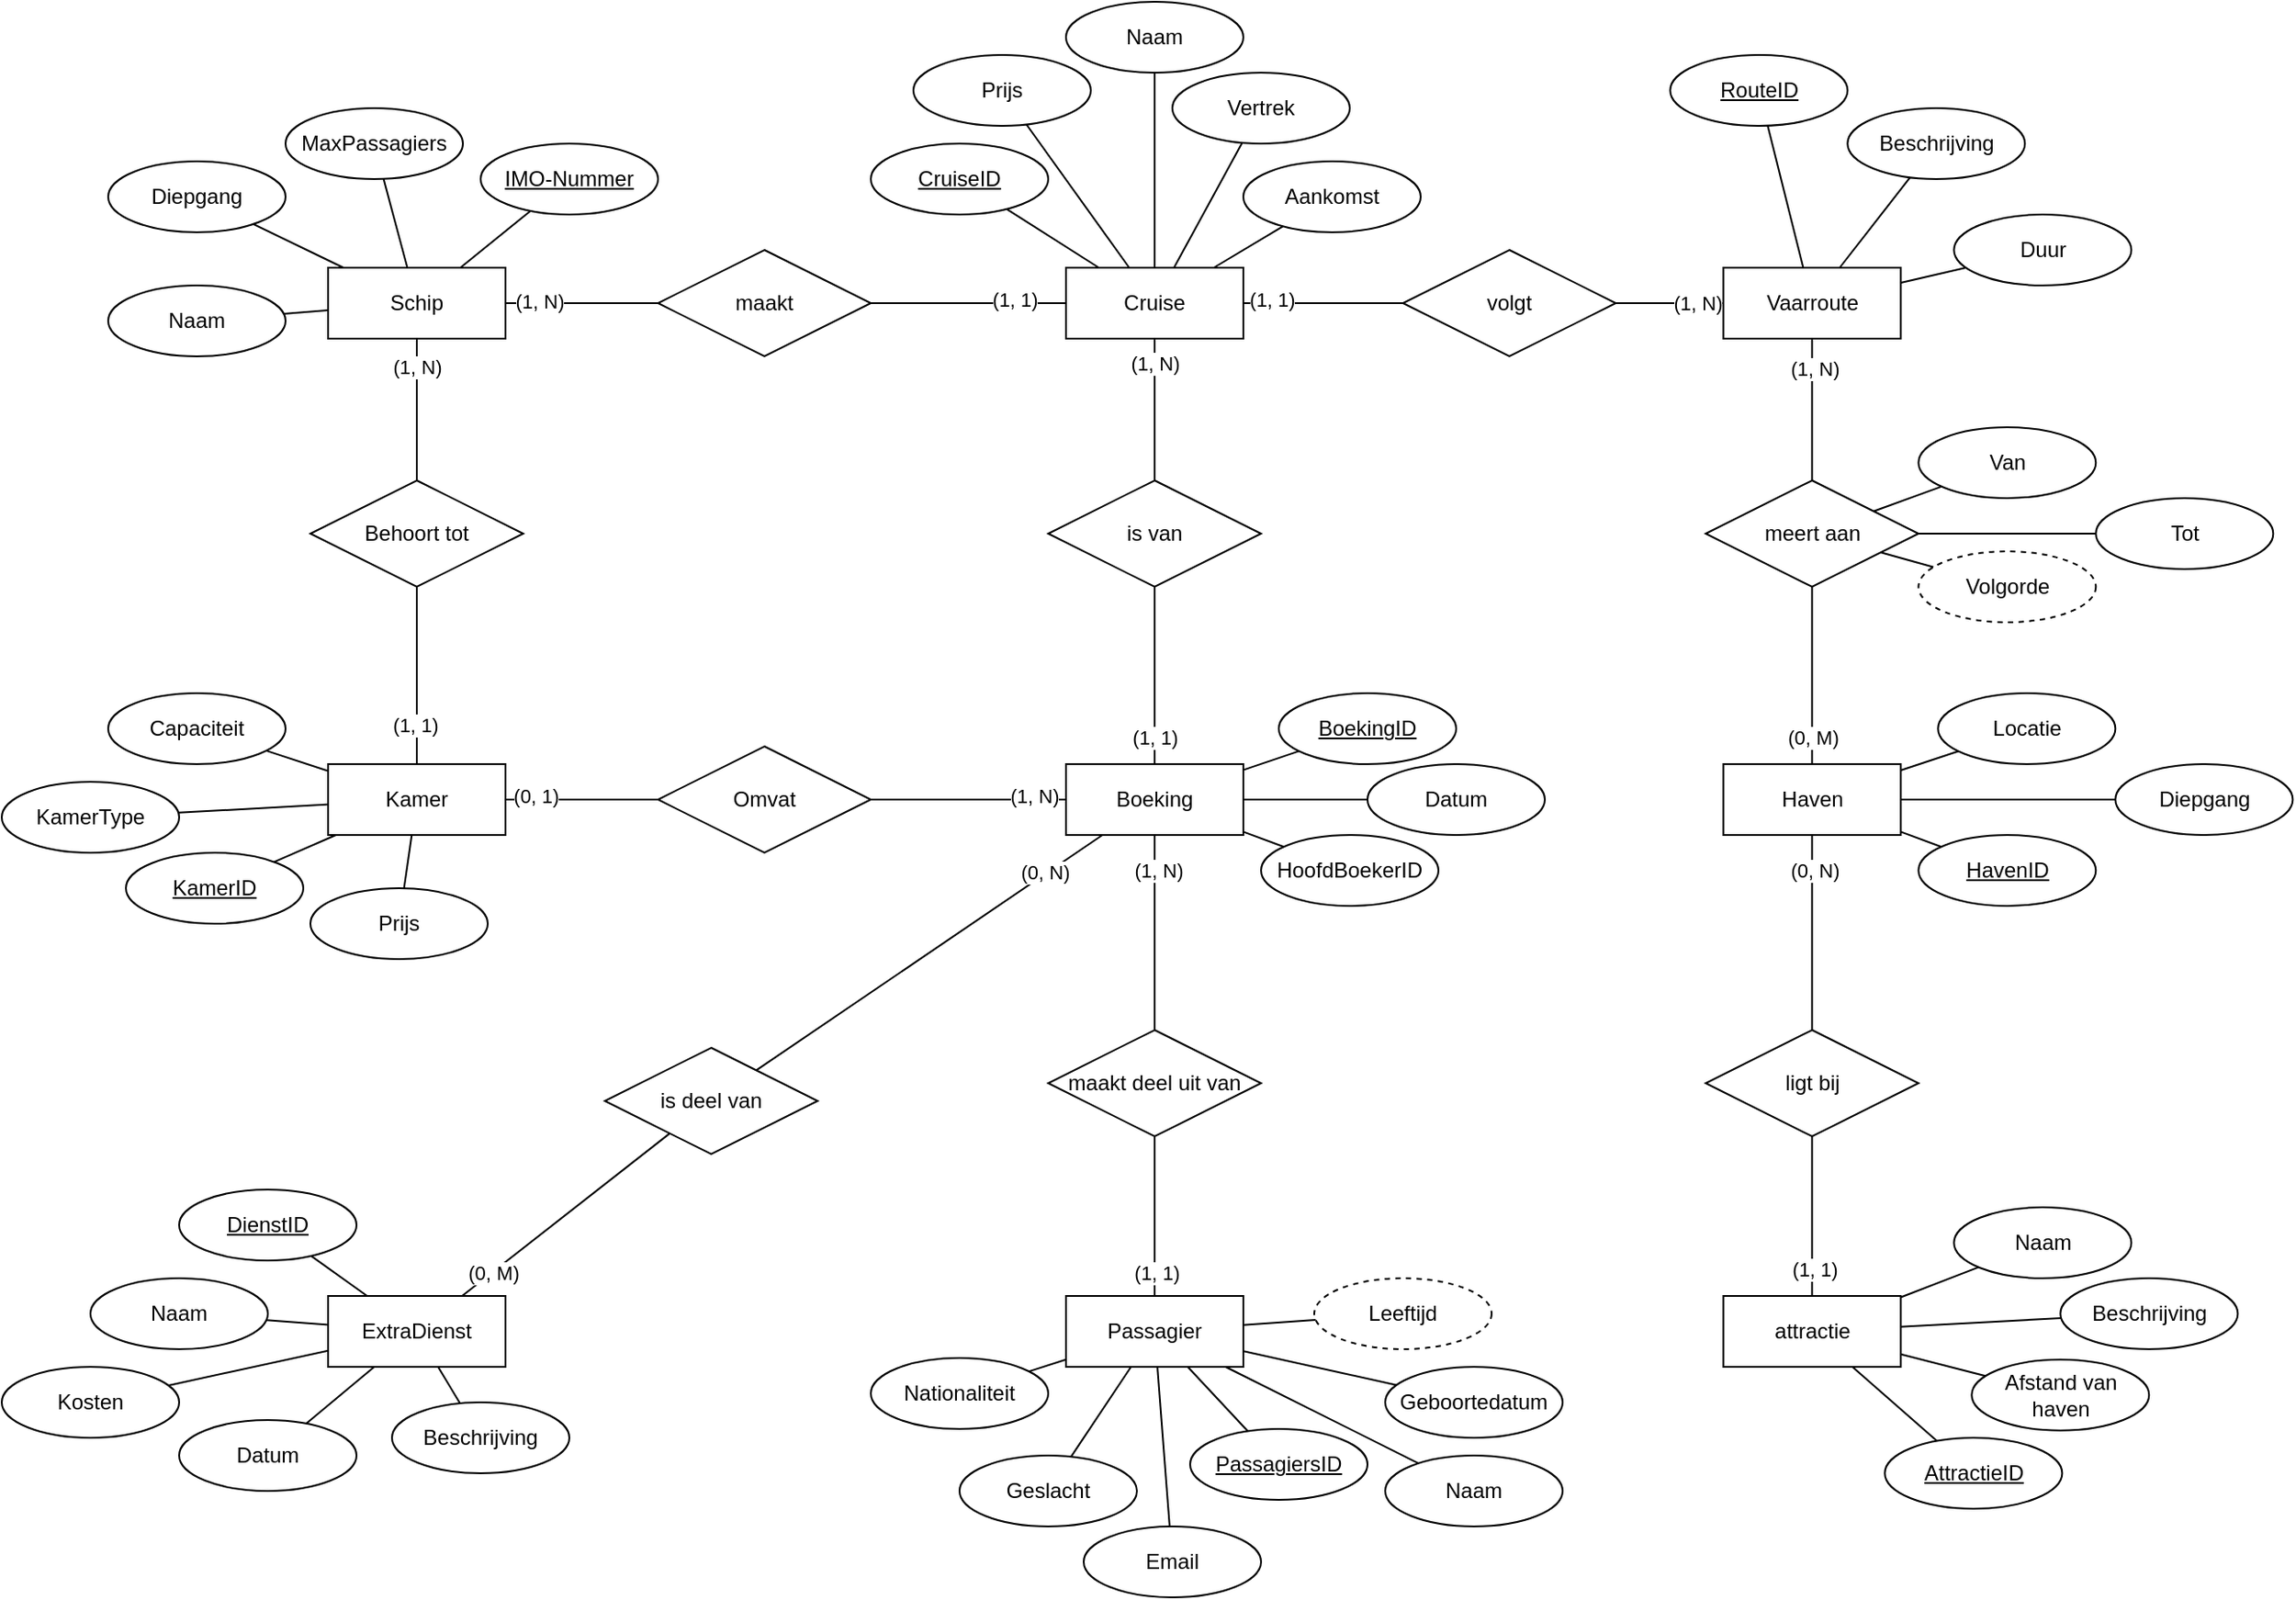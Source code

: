<mxfile version="25.0.1">
  <diagram name="Pagina-1" id="XRNuTaB9I9MSfYOUS6OP">
    <mxGraphModel dx="3059" dy="2220" grid="1" gridSize="10" guides="1" tooltips="1" connect="1" arrows="1" fold="1" page="1" pageScale="1" pageWidth="827" pageHeight="1169" math="0" shadow="0">
      <root>
        <mxCell id="0" />
        <mxCell id="1" parent="0" />
        <mxCell id="pUwQ2fJmEz475Cd50NN1-1" value="Schip" style="whiteSpace=wrap;html=1;align=center;" parent="1" vertex="1">
          <mxGeometry x="84" y="-150" width="100" height="40" as="geometry" />
        </mxCell>
        <mxCell id="pUwQ2fJmEz475Cd50NN1-2" value="Naam" style="ellipse;whiteSpace=wrap;html=1;align=center;" parent="1" vertex="1">
          <mxGeometry x="-40" y="-140" width="100" height="40" as="geometry" />
        </mxCell>
        <mxCell id="pUwQ2fJmEz475Cd50NN1-5" value="Cruise" style="whiteSpace=wrap;html=1;align=center;" parent="1" vertex="1">
          <mxGeometry x="500" y="-150" width="100" height="40" as="geometry" />
        </mxCell>
        <mxCell id="pUwQ2fJmEz475Cd50NN1-6" value="maakt" style="shape=rhombus;perimeter=rhombusPerimeter;whiteSpace=wrap;html=1;align=center;" parent="1" vertex="1">
          <mxGeometry x="270" y="-160" width="120" height="60" as="geometry" />
        </mxCell>
        <mxCell id="pUwQ2fJmEz475Cd50NN1-7" value="" style="endArrow=none;html=1;rounded=0;" parent="1" source="pUwQ2fJmEz475Cd50NN1-6" target="pUwQ2fJmEz475Cd50NN1-1" edge="1">
          <mxGeometry relative="1" as="geometry">
            <mxPoint x="430" y="290" as="sourcePoint" />
            <mxPoint x="590" y="290" as="targetPoint" />
          </mxGeometry>
        </mxCell>
        <mxCell id="pUwQ2fJmEz475Cd50NN1-18" value="(1, N)" style="edgeLabel;html=1;align=center;verticalAlign=middle;resizable=0;points=[];" parent="pUwQ2fJmEz475Cd50NN1-7" vertex="1" connectable="0">
          <mxGeometry x="0.538" relative="1" as="geometry">
            <mxPoint x="-1" y="-1" as="offset" />
          </mxGeometry>
        </mxCell>
        <mxCell id="pUwQ2fJmEz475Cd50NN1-8" value="" style="endArrow=none;html=1;rounded=0;" parent="1" source="pUwQ2fJmEz475Cd50NN1-6" target="pUwQ2fJmEz475Cd50NN1-5" edge="1">
          <mxGeometry relative="1" as="geometry">
            <mxPoint x="414" y="330" as="sourcePoint" />
            <mxPoint x="414" y="450" as="targetPoint" />
          </mxGeometry>
        </mxCell>
        <mxCell id="pUwQ2fJmEz475Cd50NN1-19" value="(1, 1)" style="edgeLabel;html=1;align=center;verticalAlign=middle;resizable=0;points=[];" parent="pUwQ2fJmEz475Cd50NN1-8" vertex="1" connectable="0">
          <mxGeometry x="0.47" relative="1" as="geometry">
            <mxPoint y="-2" as="offset" />
          </mxGeometry>
        </mxCell>
        <mxCell id="pUwQ2fJmEz475Cd50NN1-22" value="Haven" style="whiteSpace=wrap;html=1;align=center;" parent="1" vertex="1">
          <mxGeometry x="870.67" y="130" width="100" height="40" as="geometry" />
        </mxCell>
        <mxCell id="pUwQ2fJmEz475Cd50NN1-23" value="Diepgang" style="ellipse;whiteSpace=wrap;html=1;align=center;" parent="1" vertex="1">
          <mxGeometry x="-40" y="-210" width="100" height="40" as="geometry" />
        </mxCell>
        <mxCell id="pUwQ2fJmEz475Cd50NN1-24" value="Diepgang" style="ellipse;whiteSpace=wrap;html=1;align=center;" parent="1" vertex="1">
          <mxGeometry x="1091.67" y="130" width="100" height="40" as="geometry" />
        </mxCell>
        <mxCell id="pUwQ2fJmEz475Cd50NN1-26" value="meert aan" style="shape=rhombus;perimeter=rhombusPerimeter;whiteSpace=wrap;html=1;align=center;" parent="1" vertex="1">
          <mxGeometry x="860.67" y="-30" width="120" height="60" as="geometry" />
        </mxCell>
        <mxCell id="pUwQ2fJmEz475Cd50NN1-27" value="" style="endArrow=none;html=1;rounded=0;" parent="1" source="6py6n70W8u-sqlm3amzu-8" target="pUwQ2fJmEz475Cd50NN1-26" edge="1">
          <mxGeometry relative="1" as="geometry">
            <mxPoint x="210.67" y="250" as="sourcePoint" />
            <mxPoint x="370.67" y="250" as="targetPoint" />
          </mxGeometry>
        </mxCell>
        <mxCell id="pUwQ2fJmEz475Cd50NN1-29" value="(1, N)" style="edgeLabel;html=1;align=center;verticalAlign=middle;resizable=0;points=[];" parent="pUwQ2fJmEz475Cd50NN1-27" vertex="1" connectable="0">
          <mxGeometry x="-0.576" y="1" relative="1" as="geometry">
            <mxPoint as="offset" />
          </mxGeometry>
        </mxCell>
        <mxCell id="pUwQ2fJmEz475Cd50NN1-28" value="" style="endArrow=none;html=1;rounded=0;" parent="1" source="pUwQ2fJmEz475Cd50NN1-22" target="pUwQ2fJmEz475Cd50NN1-26" edge="1">
          <mxGeometry relative="1" as="geometry">
            <mxPoint x="210.67" y="210" as="sourcePoint" />
            <mxPoint x="370.67" y="210" as="targetPoint" />
          </mxGeometry>
        </mxCell>
        <mxCell id="pUwQ2fJmEz475Cd50NN1-30" value="(0, M)" style="edgeLabel;html=1;align=center;verticalAlign=middle;resizable=0;points=[];" parent="pUwQ2fJmEz475Cd50NN1-28" vertex="1" connectable="0">
          <mxGeometry x="-0.52" y="-1" relative="1" as="geometry">
            <mxPoint x="-1" y="9" as="offset" />
          </mxGeometry>
        </mxCell>
        <mxCell id="pUwQ2fJmEz475Cd50NN1-31" value="Passagier" style="whiteSpace=wrap;html=1;align=center;" parent="1" vertex="1">
          <mxGeometry x="500" y="430" width="100" height="40" as="geometry" />
        </mxCell>
        <mxCell id="pUwQ2fJmEz475Cd50NN1-35" value="Naam" style="ellipse;whiteSpace=wrap;html=1;align=center;" parent="1" vertex="1">
          <mxGeometry x="680" y="520" width="100" height="40" as="geometry" />
        </mxCell>
        <mxCell id="qJNfwfcQ3lbtcBfEXmdF-8" value="" style="ellipse;whiteSpace=wrap;html=1;align=center;aspect=fixed;fillColor=none;strokeColor=none;resizable=0;perimeter=centerPerimeter;rotatable=0;allowArrows=0;points=[];outlineConnect=1;" parent="1" vertex="1">
          <mxGeometry x="414" y="170" width="10" height="10" as="geometry" />
        </mxCell>
        <mxCell id="qJNfwfcQ3lbtcBfEXmdF-18" value="" style="ellipse;whiteSpace=wrap;html=1;align=center;aspect=fixed;fillColor=none;strokeColor=none;resizable=0;perimeter=centerPerimeter;rotatable=0;allowArrows=0;points=[];outlineConnect=1;" parent="1" vertex="1">
          <mxGeometry x="360" y="340" width="10" height="10" as="geometry" />
        </mxCell>
        <mxCell id="qJNfwfcQ3lbtcBfEXmdF-20" value="" style="ellipse;whiteSpace=wrap;html=1;align=center;aspect=fixed;fillColor=none;strokeColor=none;resizable=0;perimeter=centerPerimeter;rotatable=0;allowArrows=0;points=[];outlineConnect=1;" parent="1" vertex="1">
          <mxGeometry x="360" y="340" width="10" height="10" as="geometry" />
        </mxCell>
        <mxCell id="qJNfwfcQ3lbtcBfEXmdF-59" value="" style="endArrow=none;html=1;rounded=0;" parent="1" source="cuRq2xwsvb8BkS9qzXSF-5" target="pUwQ2fJmEz475Cd50NN1-5" edge="1">
          <mxGeometry width="50" height="50" relative="1" as="geometry">
            <mxPoint x="527.639" y="-7.889" as="sourcePoint" />
            <mxPoint x="80" y="-180" as="targetPoint" />
          </mxGeometry>
        </mxCell>
        <mxCell id="qJNfwfcQ3lbtcBfEXmdF-60" value="" style="endArrow=none;html=1;rounded=0;" parent="1" source="qJNfwfcQ3lbtcBfEXmdF-95" target="pUwQ2fJmEz475Cd50NN1-5" edge="1">
          <mxGeometry width="50" height="50" relative="1" as="geometry">
            <mxPoint x="443.63" y="3.307" as="sourcePoint" />
            <mxPoint x="293.333" y="-16.49" as="targetPoint" />
          </mxGeometry>
        </mxCell>
        <mxCell id="qJNfwfcQ3lbtcBfEXmdF-64" value="" style="endArrow=none;html=1;rounded=0;" parent="1" source="pUwQ2fJmEz475Cd50NN1-31" target="pUwQ2fJmEz475Cd50NN1-35" edge="1">
          <mxGeometry width="50" height="50" relative="1" as="geometry">
            <mxPoint x="910" y="490" as="sourcePoint" />
            <mxPoint x="960" y="440" as="targetPoint" />
          </mxGeometry>
        </mxCell>
        <mxCell id="qJNfwfcQ3lbtcBfEXmdF-65" value="" style="endArrow=none;html=1;rounded=0;" parent="1" source="pUwQ2fJmEz475Cd50NN1-1" target="pUwQ2fJmEz475Cd50NN1-2" edge="1">
          <mxGeometry width="50" height="50" relative="1" as="geometry">
            <mxPoint x="45" y="-210" as="sourcePoint" />
            <mxPoint x="95" y="-260" as="targetPoint" />
          </mxGeometry>
        </mxCell>
        <mxCell id="qJNfwfcQ3lbtcBfEXmdF-67" value="" style="endArrow=none;html=1;rounded=0;" parent="1" source="pUwQ2fJmEz475Cd50NN1-1" target="pUwQ2fJmEz475Cd50NN1-23" edge="1">
          <mxGeometry width="50" height="50" relative="1" as="geometry">
            <mxPoint x="150" y="-90" as="sourcePoint" />
            <mxPoint x="200" y="-140" as="targetPoint" />
          </mxGeometry>
        </mxCell>
        <mxCell id="qJNfwfcQ3lbtcBfEXmdF-71" value="" style="endArrow=none;html=1;rounded=0;" parent="1" source="pUwQ2fJmEz475Cd50NN1-22" target="pUwQ2fJmEz475Cd50NN1-24" edge="1">
          <mxGeometry relative="1" as="geometry">
            <mxPoint x="240.67" y="110" as="sourcePoint" />
            <mxPoint x="400.67" y="110" as="targetPoint" />
          </mxGeometry>
        </mxCell>
        <mxCell id="qJNfwfcQ3lbtcBfEXmdF-92" value="MaxPassagiers" style="ellipse;whiteSpace=wrap;html=1;align=center;" parent="1" vertex="1">
          <mxGeometry x="60" y="-240" width="100" height="40" as="geometry" />
        </mxCell>
        <mxCell id="qJNfwfcQ3lbtcBfEXmdF-94" value="" style="endArrow=none;html=1;rounded=0;" parent="1" source="qJNfwfcQ3lbtcBfEXmdF-92" target="pUwQ2fJmEz475Cd50NN1-1" edge="1">
          <mxGeometry relative="1" as="geometry">
            <mxPoint x="150" y="60" as="sourcePoint" />
            <mxPoint x="310" y="60" as="targetPoint" />
          </mxGeometry>
        </mxCell>
        <mxCell id="qJNfwfcQ3lbtcBfEXmdF-95" value="Prijs" style="ellipse;whiteSpace=wrap;html=1;align=center;" parent="1" vertex="1">
          <mxGeometry x="414" y="-270" width="100" height="40" as="geometry" />
        </mxCell>
        <mxCell id="qJNfwfcQ3lbtcBfEXmdF-97" value="Email" style="ellipse;whiteSpace=wrap;html=1;align=center;" parent="1" vertex="1">
          <mxGeometry x="510" y="560" width="100" height="40" as="geometry" />
        </mxCell>
        <mxCell id="qJNfwfcQ3lbtcBfEXmdF-98" value="Geslacht" style="ellipse;whiteSpace=wrap;html=1;align=center;" parent="1" vertex="1">
          <mxGeometry x="440" y="520" width="100" height="40" as="geometry" />
        </mxCell>
        <mxCell id="qJNfwfcQ3lbtcBfEXmdF-103" value="" style="endArrow=none;html=1;rounded=0;" parent="1" source="pUwQ2fJmEz475Cd50NN1-31" target="qJNfwfcQ3lbtcBfEXmdF-98" edge="1">
          <mxGeometry relative="1" as="geometry">
            <mxPoint x="720" y="600" as="sourcePoint" />
            <mxPoint x="880" y="600" as="targetPoint" />
          </mxGeometry>
        </mxCell>
        <mxCell id="qJNfwfcQ3lbtcBfEXmdF-104" value="" style="endArrow=none;html=1;rounded=0;" parent="1" source="pUwQ2fJmEz475Cd50NN1-31" target="qJNfwfcQ3lbtcBfEXmdF-97" edge="1">
          <mxGeometry relative="1" as="geometry">
            <mxPoint x="720" y="600" as="sourcePoint" />
            <mxPoint x="880" y="600" as="targetPoint" />
          </mxGeometry>
        </mxCell>
        <mxCell id="qJNfwfcQ3lbtcBfEXmdF-105" value="" style="endArrow=none;html=1;rounded=0;" parent="1" source="pUwQ2fJmEz475Cd50NN1-31" target="wY1Jhq9nbb_D-YmXi5Cw-1" edge="1">
          <mxGeometry relative="1" as="geometry">
            <mxPoint x="720" y="600" as="sourcePoint" />
            <mxPoint x="591.43" y="418.57" as="targetPoint" />
          </mxGeometry>
        </mxCell>
        <mxCell id="DrXieHFXnKrN3Des5yO1-2" value="IMO-Nummer" style="ellipse;whiteSpace=wrap;html=1;align=center;fontStyle=4;" parent="1" vertex="1">
          <mxGeometry x="170" y="-220" width="100" height="40" as="geometry" />
        </mxCell>
        <mxCell id="DrXieHFXnKrN3Des5yO1-3" style="edgeStyle=orthogonalEdgeStyle;rounded=0;orthogonalLoop=1;jettySize=auto;html=1;exitX=0.5;exitY=1;exitDx=0;exitDy=0;" parent="1" source="DrXieHFXnKrN3Des5yO1-2" target="DrXieHFXnKrN3Des5yO1-2" edge="1">
          <mxGeometry relative="1" as="geometry" />
        </mxCell>
        <mxCell id="DrXieHFXnKrN3Des5yO1-4" value="" style="endArrow=none;html=1;rounded=0;" parent="1" source="DrXieHFXnKrN3Des5yO1-2" target="pUwQ2fJmEz475Cd50NN1-1" edge="1">
          <mxGeometry relative="1" as="geometry">
            <mxPoint x="120" y="-120" as="sourcePoint" />
            <mxPoint x="280" y="-120" as="targetPoint" />
          </mxGeometry>
        </mxCell>
        <mxCell id="cuRq2xwsvb8BkS9qzXSF-2" value="" style="endArrow=none;html=1;rounded=0;" parent="1" source="pUwQ2fJmEz475Cd50NN1-22" target="5feP8xrwqYPuZHJrp24q-1" edge="1">
          <mxGeometry relative="1" as="geometry">
            <mxPoint x="480.67" y="80" as="sourcePoint" />
            <mxPoint x="646.043" y="105.572" as="targetPoint" />
          </mxGeometry>
        </mxCell>
        <mxCell id="cuRq2xwsvb8BkS9qzXSF-5" value="CruiseID" style="ellipse;whiteSpace=wrap;html=1;align=center;fontStyle=4;" parent="1" vertex="1">
          <mxGeometry x="390" y="-220" width="100" height="40" as="geometry" />
        </mxCell>
        <mxCell id="wY1Jhq9nbb_D-YmXi5Cw-1" value="Geboortedatum" style="ellipse;whiteSpace=wrap;html=1;align=center;" parent="1" vertex="1">
          <mxGeometry x="680" y="470" width="100" height="40" as="geometry" />
        </mxCell>
        <mxCell id="wY1Jhq9nbb_D-YmXi5Cw-2" value="Leeftijd" style="ellipse;whiteSpace=wrap;html=1;align=center;dashed=1;" parent="1" vertex="1">
          <mxGeometry x="640" y="420" width="100" height="40" as="geometry" />
        </mxCell>
        <mxCell id="wY1Jhq9nbb_D-YmXi5Cw-3" value="" style="endArrow=none;html=1;rounded=0;" parent="1" source="pUwQ2fJmEz475Cd50NN1-31" target="wY1Jhq9nbb_D-YmXi5Cw-2" edge="1">
          <mxGeometry relative="1" as="geometry">
            <mxPoint x="660" y="460" as="sourcePoint" />
            <mxPoint x="820" y="460" as="targetPoint" />
          </mxGeometry>
        </mxCell>
        <mxCell id="5feP8xrwqYPuZHJrp24q-1" value="Locatie" style="ellipse;whiteSpace=wrap;html=1;align=center;" parent="1" vertex="1">
          <mxGeometry x="991.67" y="90" width="100" height="40" as="geometry" />
        </mxCell>
        <mxCell id="5feP8xrwqYPuZHJrp24q-2" value="HavenID" style="ellipse;whiteSpace=wrap;html=1;align=center;fontStyle=4;" parent="1" vertex="1">
          <mxGeometry x="980.67" y="170" width="100" height="40" as="geometry" />
        </mxCell>
        <mxCell id="5feP8xrwqYPuZHJrp24q-4" value="" style="endArrow=none;html=1;rounded=0;" parent="1" source="5feP8xrwqYPuZHJrp24q-2" target="pUwQ2fJmEz475Cd50NN1-22" edge="1">
          <mxGeometry relative="1" as="geometry">
            <mxPoint x="550.67" y="130" as="sourcePoint" />
            <mxPoint x="710.67" y="130" as="targetPoint" />
          </mxGeometry>
        </mxCell>
        <mxCell id="Md8f5wel5p4pY7qYxArj-5" value="Van" style="ellipse;whiteSpace=wrap;html=1;align=center;" parent="1" vertex="1">
          <mxGeometry x="980.67" y="-60" width="100" height="40" as="geometry" />
        </mxCell>
        <mxCell id="Md8f5wel5p4pY7qYxArj-6" value="Tot" style="ellipse;whiteSpace=wrap;html=1;align=center;" parent="1" vertex="1">
          <mxGeometry x="1080.67" y="-20" width="100" height="40" as="geometry" />
        </mxCell>
        <mxCell id="Md8f5wel5p4pY7qYxArj-7" value="" style="endArrow=none;html=1;rounded=0;" parent="1" source="pUwQ2fJmEz475Cd50NN1-26" target="Md8f5wel5p4pY7qYxArj-5" edge="1">
          <mxGeometry relative="1" as="geometry">
            <mxPoint x="340.67" y="270" as="sourcePoint" />
            <mxPoint x="500.67" y="270" as="targetPoint" />
          </mxGeometry>
        </mxCell>
        <mxCell id="Md8f5wel5p4pY7qYxArj-8" value="" style="endArrow=none;html=1;rounded=0;" parent="1" source="pUwQ2fJmEz475Cd50NN1-26" target="Md8f5wel5p4pY7qYxArj-6" edge="1">
          <mxGeometry relative="1" as="geometry">
            <mxPoint x="340.67" y="270" as="sourcePoint" />
            <mxPoint x="500.67" y="270" as="targetPoint" />
          </mxGeometry>
        </mxCell>
        <mxCell id="6py6n70W8u-sqlm3amzu-1" value="Naam" style="ellipse;whiteSpace=wrap;html=1;align=center;" parent="1" vertex="1">
          <mxGeometry x="500" y="-300" width="100" height="40" as="geometry" />
        </mxCell>
        <mxCell id="6py6n70W8u-sqlm3amzu-2" value="" style="endArrow=none;html=1;rounded=0;" parent="1" source="pUwQ2fJmEz475Cd50NN1-5" target="6py6n70W8u-sqlm3amzu-1" edge="1">
          <mxGeometry relative="1" as="geometry">
            <mxPoint x="410" y="-50" as="sourcePoint" />
            <mxPoint x="570" y="-50" as="targetPoint" />
          </mxGeometry>
        </mxCell>
        <mxCell id="6py6n70W8u-sqlm3amzu-3" value="Vertrek" style="ellipse;whiteSpace=wrap;html=1;align=center;" parent="1" vertex="1">
          <mxGeometry x="560" y="-260" width="100" height="40" as="geometry" />
        </mxCell>
        <mxCell id="6py6n70W8u-sqlm3amzu-4" value="Aankomst" style="ellipse;whiteSpace=wrap;html=1;align=center;" parent="1" vertex="1">
          <mxGeometry x="600" y="-210" width="100" height="40" as="geometry" />
        </mxCell>
        <mxCell id="6py6n70W8u-sqlm3amzu-6" value="" style="endArrow=none;html=1;rounded=0;" parent="1" source="6py6n70W8u-sqlm3amzu-3" target="pUwQ2fJmEz475Cd50NN1-5" edge="1">
          <mxGeometry relative="1" as="geometry">
            <mxPoint x="440" y="-70" as="sourcePoint" />
            <mxPoint x="600" y="-70" as="targetPoint" />
          </mxGeometry>
        </mxCell>
        <mxCell id="6py6n70W8u-sqlm3amzu-7" value="" style="endArrow=none;html=1;rounded=0;" parent="1" source="6py6n70W8u-sqlm3amzu-4" target="pUwQ2fJmEz475Cd50NN1-5" edge="1">
          <mxGeometry relative="1" as="geometry">
            <mxPoint x="440" y="-70" as="sourcePoint" />
            <mxPoint x="600" y="-70" as="targetPoint" />
          </mxGeometry>
        </mxCell>
        <mxCell id="6py6n70W8u-sqlm3amzu-8" value="Vaarroute" style="whiteSpace=wrap;html=1;align=center;" parent="1" vertex="1">
          <mxGeometry x="870.67" y="-150" width="100" height="40" as="geometry" />
        </mxCell>
        <mxCell id="6py6n70W8u-sqlm3amzu-9" value="volgt" style="shape=rhombus;perimeter=rhombusPerimeter;whiteSpace=wrap;html=1;align=center;" parent="1" vertex="1">
          <mxGeometry x="690" y="-160" width="120" height="60" as="geometry" />
        </mxCell>
        <mxCell id="6py6n70W8u-sqlm3amzu-11" value="" style="endArrow=none;html=1;rounded=0;" parent="1" source="6py6n70W8u-sqlm3amzu-8" target="6py6n70W8u-sqlm3amzu-9" edge="1">
          <mxGeometry relative="1" as="geometry">
            <mxPoint x="250" y="-30" as="sourcePoint" />
            <mxPoint x="410" y="-30" as="targetPoint" />
          </mxGeometry>
        </mxCell>
        <mxCell id="6py6n70W8u-sqlm3amzu-14" value="(1, N)" style="edgeLabel;html=1;align=center;verticalAlign=middle;resizable=0;points=[];" parent="6py6n70W8u-sqlm3amzu-11" vertex="1" connectable="0">
          <mxGeometry x="-0.523" y="3" relative="1" as="geometry">
            <mxPoint y="-3" as="offset" />
          </mxGeometry>
        </mxCell>
        <mxCell id="6py6n70W8u-sqlm3amzu-12" value="" style="endArrow=none;html=1;rounded=0;" parent="1" source="pUwQ2fJmEz475Cd50NN1-5" target="6py6n70W8u-sqlm3amzu-9" edge="1">
          <mxGeometry relative="1" as="geometry">
            <mxPoint x="330" y="-30" as="sourcePoint" />
            <mxPoint x="490" y="-30" as="targetPoint" />
          </mxGeometry>
        </mxCell>
        <mxCell id="6py6n70W8u-sqlm3amzu-13" value="(1, 1)" style="edgeLabel;html=1;align=center;verticalAlign=middle;resizable=0;points=[];" parent="6py6n70W8u-sqlm3amzu-12" vertex="1" connectable="0">
          <mxGeometry x="-0.647" y="-2" relative="1" as="geometry">
            <mxPoint y="-4" as="offset" />
          </mxGeometry>
        </mxCell>
        <mxCell id="6py6n70W8u-sqlm3amzu-15" value="Beschrijving" style="ellipse;whiteSpace=wrap;html=1;align=center;" parent="1" vertex="1">
          <mxGeometry x="940.67" y="-240" width="100" height="40" as="geometry" />
        </mxCell>
        <mxCell id="6py6n70W8u-sqlm3amzu-18" value="RouteID" style="ellipse;whiteSpace=wrap;html=1;align=center;fontStyle=4;" parent="1" vertex="1">
          <mxGeometry x="840.67" y="-270" width="100" height="40" as="geometry" />
        </mxCell>
        <mxCell id="6py6n70W8u-sqlm3amzu-19" value="" style="endArrow=none;html=1;rounded=0;" parent="1" source="6py6n70W8u-sqlm3amzu-15" target="6py6n70W8u-sqlm3amzu-8" edge="1">
          <mxGeometry relative="1" as="geometry">
            <mxPoint x="700.67" y="-30" as="sourcePoint" />
            <mxPoint x="860.67" y="-30" as="targetPoint" />
          </mxGeometry>
        </mxCell>
        <mxCell id="6py6n70W8u-sqlm3amzu-20" value="" style="endArrow=none;html=1;rounded=0;" parent="1" source="6py6n70W8u-sqlm3amzu-18" target="6py6n70W8u-sqlm3amzu-8" edge="1">
          <mxGeometry relative="1" as="geometry">
            <mxPoint x="700.67" y="-30" as="sourcePoint" />
            <mxPoint x="860.67" y="-30" as="targetPoint" />
          </mxGeometry>
        </mxCell>
        <mxCell id="6py6n70W8u-sqlm3amzu-22" value="attractie" style="whiteSpace=wrap;html=1;align=center;" parent="1" vertex="1">
          <mxGeometry x="870.67" y="430" width="100" height="40" as="geometry" />
        </mxCell>
        <mxCell id="6py6n70W8u-sqlm3amzu-26" value="Naam" style="ellipse;whiteSpace=wrap;html=1;align=center;" parent="1" vertex="1">
          <mxGeometry x="1000.67" y="380" width="100" height="40" as="geometry" />
        </mxCell>
        <mxCell id="6py6n70W8u-sqlm3amzu-27" value="Beschrijving" style="ellipse;whiteSpace=wrap;html=1;align=center;" parent="1" vertex="1">
          <mxGeometry x="1060.67" y="420" width="100" height="40" as="geometry" />
        </mxCell>
        <mxCell id="6py6n70W8u-sqlm3amzu-28" value="Afstand van haven" style="ellipse;whiteSpace=wrap;html=1;align=center;" parent="1" vertex="1">
          <mxGeometry x="1010.67" y="465.87" width="100" height="40" as="geometry" />
        </mxCell>
        <mxCell id="6py6n70W8u-sqlm3amzu-30" value="ligt bij" style="shape=rhombus;perimeter=rhombusPerimeter;whiteSpace=wrap;html=1;align=center;" parent="1" vertex="1">
          <mxGeometry x="860.67" y="280" width="120" height="60" as="geometry" />
        </mxCell>
        <mxCell id="6py6n70W8u-sqlm3amzu-31" value="" style="endArrow=none;html=1;rounded=0;" parent="1" source="6py6n70W8u-sqlm3amzu-30" target="pUwQ2fJmEz475Cd50NN1-22" edge="1">
          <mxGeometry relative="1" as="geometry">
            <mxPoint x="750.67" y="290" as="sourcePoint" />
            <mxPoint x="910.67" y="290" as="targetPoint" />
          </mxGeometry>
        </mxCell>
        <mxCell id="6py6n70W8u-sqlm3amzu-41" value="(0, N)" style="edgeLabel;html=1;align=center;verticalAlign=middle;resizable=0;points=[];" parent="6py6n70W8u-sqlm3amzu-31" vertex="1" connectable="0">
          <mxGeometry x="0.633" y="-1" relative="1" as="geometry">
            <mxPoint as="offset" />
          </mxGeometry>
        </mxCell>
        <mxCell id="6py6n70W8u-sqlm3amzu-32" value="" style="endArrow=none;html=1;rounded=0;" parent="1" source="6py6n70W8u-sqlm3amzu-30" target="6py6n70W8u-sqlm3amzu-22" edge="1">
          <mxGeometry relative="1" as="geometry">
            <mxPoint x="750.67" y="290" as="sourcePoint" />
            <mxPoint x="910.67" y="290" as="targetPoint" />
          </mxGeometry>
        </mxCell>
        <mxCell id="6py6n70W8u-sqlm3amzu-40" value="(1, 1)" style="edgeLabel;html=1;align=center;verticalAlign=middle;resizable=0;points=[];" parent="6py6n70W8u-sqlm3amzu-32" vertex="1" connectable="0">
          <mxGeometry x="0.65" y="1" relative="1" as="geometry">
            <mxPoint as="offset" />
          </mxGeometry>
        </mxCell>
        <mxCell id="6py6n70W8u-sqlm3amzu-33" value="" style="endArrow=none;html=1;rounded=0;" parent="1" source="6py6n70W8u-sqlm3amzu-27" target="6py6n70W8u-sqlm3amzu-22" edge="1">
          <mxGeometry relative="1" as="geometry">
            <mxPoint x="750.67" y="250" as="sourcePoint" />
            <mxPoint x="910.67" y="250" as="targetPoint" />
          </mxGeometry>
        </mxCell>
        <mxCell id="6py6n70W8u-sqlm3amzu-34" value="" style="endArrow=none;html=1;rounded=0;" parent="1" source="6py6n70W8u-sqlm3amzu-26" target="6py6n70W8u-sqlm3amzu-22" edge="1">
          <mxGeometry relative="1" as="geometry">
            <mxPoint x="750.67" y="250" as="sourcePoint" />
            <mxPoint x="910.67" y="250" as="targetPoint" />
          </mxGeometry>
        </mxCell>
        <mxCell id="6py6n70W8u-sqlm3amzu-35" value="" style="endArrow=none;html=1;rounded=0;" parent="1" source="6py6n70W8u-sqlm3amzu-22" target="6py6n70W8u-sqlm3amzu-28" edge="1">
          <mxGeometry relative="1" as="geometry">
            <mxPoint x="750.67" y="250" as="sourcePoint" />
            <mxPoint x="910.67" y="250" as="targetPoint" />
          </mxGeometry>
        </mxCell>
        <mxCell id="6py6n70W8u-sqlm3amzu-38" value="AttractieID" style="ellipse;whiteSpace=wrap;html=1;align=center;fontStyle=4;" parent="1" vertex="1">
          <mxGeometry x="961.67" y="510" width="100" height="40" as="geometry" />
        </mxCell>
        <mxCell id="6py6n70W8u-sqlm3amzu-39" value="" style="endArrow=none;html=1;rounded=0;" parent="1" source="6py6n70W8u-sqlm3amzu-38" target="6py6n70W8u-sqlm3amzu-22" edge="1">
          <mxGeometry relative="1" as="geometry">
            <mxPoint x="750.67" y="250" as="sourcePoint" />
            <mxPoint x="910.67" y="250" as="targetPoint" />
          </mxGeometry>
        </mxCell>
        <mxCell id="6py6n70W8u-sqlm3amzu-42" value="Boeking" style="whiteSpace=wrap;html=1;align=center;" parent="1" vertex="1">
          <mxGeometry x="500" y="130" width="100" height="40" as="geometry" />
        </mxCell>
        <mxCell id="6py6n70W8u-sqlm3amzu-43" value="is van" style="shape=rhombus;perimeter=rhombusPerimeter;whiteSpace=wrap;html=1;align=center;" parent="1" vertex="1">
          <mxGeometry x="490" y="-30" width="120" height="60" as="geometry" />
        </mxCell>
        <mxCell id="6py6n70W8u-sqlm3amzu-44" value="" style="endArrow=none;html=1;rounded=0;" parent="1" source="6py6n70W8u-sqlm3amzu-42" target="6py6n70W8u-sqlm3amzu-43" edge="1">
          <mxGeometry relative="1" as="geometry">
            <mxPoint x="400" y="20" as="sourcePoint" />
            <mxPoint x="560" y="20" as="targetPoint" />
          </mxGeometry>
        </mxCell>
        <mxCell id="6py6n70W8u-sqlm3amzu-46" value="(1, 1)" style="edgeLabel;html=1;align=center;verticalAlign=middle;resizable=0;points=[];" parent="6py6n70W8u-sqlm3amzu-44" vertex="1" connectable="0">
          <mxGeometry x="-0.686" relative="1" as="geometry">
            <mxPoint as="offset" />
          </mxGeometry>
        </mxCell>
        <mxCell id="6py6n70W8u-sqlm3amzu-45" value="" style="endArrow=none;html=1;rounded=0;" parent="1" source="pUwQ2fJmEz475Cd50NN1-5" target="6py6n70W8u-sqlm3amzu-43" edge="1">
          <mxGeometry relative="1" as="geometry">
            <mxPoint x="400" y="60" as="sourcePoint" />
            <mxPoint x="560" y="60" as="targetPoint" />
          </mxGeometry>
        </mxCell>
        <mxCell id="6py6n70W8u-sqlm3amzu-47" value="(1, N)" style="edgeLabel;html=1;align=center;verticalAlign=middle;resizable=0;points=[];" parent="6py6n70W8u-sqlm3amzu-45" vertex="1" connectable="0">
          <mxGeometry x="-0.65" relative="1" as="geometry">
            <mxPoint as="offset" />
          </mxGeometry>
        </mxCell>
        <mxCell id="6py6n70W8u-sqlm3amzu-51" value="BoekingID" style="ellipse;whiteSpace=wrap;html=1;align=center;fontStyle=4;" parent="1" vertex="1">
          <mxGeometry x="620" y="90" width="100" height="40" as="geometry" />
        </mxCell>
        <mxCell id="6py6n70W8u-sqlm3amzu-52" value="" style="endArrow=none;html=1;rounded=0;" parent="1" source="6py6n70W8u-sqlm3amzu-51" target="6py6n70W8u-sqlm3amzu-42" edge="1">
          <mxGeometry relative="1" as="geometry">
            <mxPoint x="350" y="190" as="sourcePoint" />
            <mxPoint x="510" y="190" as="targetPoint" />
          </mxGeometry>
        </mxCell>
        <mxCell id="6py6n70W8u-sqlm3amzu-53" value="PassagiersID" style="ellipse;whiteSpace=wrap;html=1;align=center;fontStyle=4;" parent="1" vertex="1">
          <mxGeometry x="570" y="505" width="100" height="40" as="geometry" />
        </mxCell>
        <mxCell id="6py6n70W8u-sqlm3amzu-54" value="" style="endArrow=none;html=1;rounded=0;" parent="1" source="pUwQ2fJmEz475Cd50NN1-31" target="6py6n70W8u-sqlm3amzu-53" edge="1">
          <mxGeometry relative="1" as="geometry">
            <mxPoint x="460" y="290" as="sourcePoint" />
            <mxPoint x="620" y="290" as="targetPoint" />
          </mxGeometry>
        </mxCell>
        <mxCell id="6py6n70W8u-sqlm3amzu-55" value="Nationaliteit" style="ellipse;whiteSpace=wrap;html=1;align=center;" parent="1" vertex="1">
          <mxGeometry x="390" y="465" width="100" height="40" as="geometry" />
        </mxCell>
        <mxCell id="6py6n70W8u-sqlm3amzu-56" value="" style="endArrow=none;html=1;rounded=0;" parent="1" source="pUwQ2fJmEz475Cd50NN1-31" target="6py6n70W8u-sqlm3amzu-55" edge="1">
          <mxGeometry relative="1" as="geometry">
            <mxPoint x="460" y="290" as="sourcePoint" />
            <mxPoint x="620" y="290" as="targetPoint" />
          </mxGeometry>
        </mxCell>
        <mxCell id="6py6n70W8u-sqlm3amzu-57" value="maakt deel uit van" style="shape=rhombus;perimeter=rhombusPerimeter;whiteSpace=wrap;html=1;align=center;" parent="1" vertex="1">
          <mxGeometry x="490" y="280" width="120" height="60" as="geometry" />
        </mxCell>
        <mxCell id="6py6n70W8u-sqlm3amzu-58" value="" style="endArrow=none;html=1;rounded=0;" parent="1" source="pUwQ2fJmEz475Cd50NN1-31" target="6py6n70W8u-sqlm3amzu-57" edge="1">
          <mxGeometry relative="1" as="geometry">
            <mxPoint x="460" y="330" as="sourcePoint" />
            <mxPoint x="620" y="330" as="targetPoint" />
          </mxGeometry>
        </mxCell>
        <mxCell id="6py6n70W8u-sqlm3amzu-60" value="(1, 1)" style="edgeLabel;html=1;align=center;verticalAlign=middle;resizable=0;points=[];" parent="6py6n70W8u-sqlm3amzu-58" vertex="1" connectable="0">
          <mxGeometry x="-0.7" y="-1" relative="1" as="geometry">
            <mxPoint as="offset" />
          </mxGeometry>
        </mxCell>
        <mxCell id="6py6n70W8u-sqlm3amzu-59" value="" style="endArrow=none;html=1;rounded=0;" parent="1" source="6py6n70W8u-sqlm3amzu-42" target="6py6n70W8u-sqlm3amzu-57" edge="1">
          <mxGeometry relative="1" as="geometry">
            <mxPoint x="460" y="330" as="sourcePoint" />
            <mxPoint x="620" y="330" as="targetPoint" />
          </mxGeometry>
        </mxCell>
        <mxCell id="6py6n70W8u-sqlm3amzu-61" value="(1, N)" style="edgeLabel;html=1;align=center;verticalAlign=middle;resizable=0;points=[];" parent="6py6n70W8u-sqlm3amzu-59" vertex="1" connectable="0">
          <mxGeometry x="-0.64" y="2" relative="1" as="geometry">
            <mxPoint as="offset" />
          </mxGeometry>
        </mxCell>
        <mxCell id="6py6n70W8u-sqlm3amzu-62" value="Kamer" style="whiteSpace=wrap;html=1;align=center;" parent="1" vertex="1">
          <mxGeometry x="84" y="130" width="100" height="40" as="geometry" />
        </mxCell>
        <mxCell id="6py6n70W8u-sqlm3amzu-63" value="ExtraDienst" style="whiteSpace=wrap;html=1;align=center;" parent="1" vertex="1">
          <mxGeometry x="84" y="430" width="100" height="40" as="geometry" />
        </mxCell>
        <mxCell id="6py6n70W8u-sqlm3amzu-64" value="Naam" style="ellipse;whiteSpace=wrap;html=1;align=center;" parent="1" vertex="1">
          <mxGeometry x="-50" y="420" width="100" height="40" as="geometry" />
        </mxCell>
        <mxCell id="6py6n70W8u-sqlm3amzu-65" value="Capaciteit" style="ellipse;whiteSpace=wrap;html=1;align=center;" parent="1" vertex="1">
          <mxGeometry x="-40" y="90" width="100" height="40" as="geometry" />
        </mxCell>
        <mxCell id="6py6n70W8u-sqlm3amzu-66" value="KamerType" style="ellipse;whiteSpace=wrap;html=1;align=center;" parent="1" vertex="1">
          <mxGeometry x="-100" y="140" width="100" height="40" as="geometry" />
        </mxCell>
        <mxCell id="6py6n70W8u-sqlm3amzu-67" value="KamerID" style="ellipse;whiteSpace=wrap;html=1;align=center;fontStyle=4;" parent="1" vertex="1">
          <mxGeometry x="-30" y="180" width="100" height="40" as="geometry" />
        </mxCell>
        <mxCell id="6py6n70W8u-sqlm3amzu-68" value="" style="endArrow=none;html=1;rounded=0;" parent="1" source="6py6n70W8u-sqlm3amzu-67" target="6py6n70W8u-sqlm3amzu-62" edge="1">
          <mxGeometry relative="1" as="geometry">
            <mxPoint y="145" as="sourcePoint" />
            <mxPoint x="160" y="145" as="targetPoint" />
          </mxGeometry>
        </mxCell>
        <mxCell id="6py6n70W8u-sqlm3amzu-69" value="" style="endArrow=none;html=1;rounded=0;" parent="1" source="6py6n70W8u-sqlm3amzu-65" target="6py6n70W8u-sqlm3amzu-62" edge="1">
          <mxGeometry relative="1" as="geometry">
            <mxPoint y="145" as="sourcePoint" />
            <mxPoint x="160" y="145" as="targetPoint" />
          </mxGeometry>
        </mxCell>
        <mxCell id="6py6n70W8u-sqlm3amzu-70" value="" style="endArrow=none;html=1;rounded=0;" parent="1" source="6py6n70W8u-sqlm3amzu-66" target="6py6n70W8u-sqlm3amzu-62" edge="1">
          <mxGeometry relative="1" as="geometry">
            <mxPoint y="145" as="sourcePoint" />
            <mxPoint x="160" y="145" as="targetPoint" />
          </mxGeometry>
        </mxCell>
        <mxCell id="6py6n70W8u-sqlm3amzu-71" value="DienstID" style="ellipse;whiteSpace=wrap;html=1;align=center;fontStyle=4;" parent="1" vertex="1">
          <mxGeometry y="370" width="100" height="40" as="geometry" />
        </mxCell>
        <mxCell id="6py6n70W8u-sqlm3amzu-73" value="Beschrijving" style="ellipse;whiteSpace=wrap;html=1;align=center;" parent="1" vertex="1">
          <mxGeometry x="120" y="490" width="100" height="40" as="geometry" />
        </mxCell>
        <mxCell id="6py6n70W8u-sqlm3amzu-74" value="Datum" style="ellipse;whiteSpace=wrap;html=1;align=center;" parent="1" vertex="1">
          <mxGeometry y="500" width="100" height="40" as="geometry" />
        </mxCell>
        <mxCell id="6py6n70W8u-sqlm3amzu-75" value="Kosten" style="ellipse;whiteSpace=wrap;html=1;align=center;" parent="1" vertex="1">
          <mxGeometry x="-100" y="470" width="100" height="40" as="geometry" />
        </mxCell>
        <mxCell id="6py6n70W8u-sqlm3amzu-76" value="" style="endArrow=none;html=1;rounded=0;" parent="1" source="6py6n70W8u-sqlm3amzu-63" target="6py6n70W8u-sqlm3amzu-73" edge="1">
          <mxGeometry relative="1" as="geometry">
            <mxPoint x="164" y="435" as="sourcePoint" />
            <mxPoint x="324" y="435" as="targetPoint" />
          </mxGeometry>
        </mxCell>
        <mxCell id="6py6n70W8u-sqlm3amzu-77" value="" style="endArrow=none;html=1;rounded=0;" parent="1" source="6py6n70W8u-sqlm3amzu-63" target="6py6n70W8u-sqlm3amzu-71" edge="1">
          <mxGeometry relative="1" as="geometry">
            <mxPoint x="164" y="435" as="sourcePoint" />
            <mxPoint x="324" y="435" as="targetPoint" />
          </mxGeometry>
        </mxCell>
        <mxCell id="6py6n70W8u-sqlm3amzu-78" value="" style="endArrow=none;html=1;rounded=0;" parent="1" source="6py6n70W8u-sqlm3amzu-63" target="6py6n70W8u-sqlm3amzu-64" edge="1">
          <mxGeometry relative="1" as="geometry">
            <mxPoint x="164" y="435" as="sourcePoint" />
            <mxPoint x="324" y="435" as="targetPoint" />
          </mxGeometry>
        </mxCell>
        <mxCell id="6py6n70W8u-sqlm3amzu-79" value="" style="endArrow=none;html=1;rounded=0;" parent="1" source="6py6n70W8u-sqlm3amzu-63" target="6py6n70W8u-sqlm3amzu-75" edge="1">
          <mxGeometry relative="1" as="geometry">
            <mxPoint x="154" y="445" as="sourcePoint" />
            <mxPoint x="324" y="435" as="targetPoint" />
          </mxGeometry>
        </mxCell>
        <mxCell id="6py6n70W8u-sqlm3amzu-80" value="" style="endArrow=none;html=1;rounded=0;" parent="1" source="6py6n70W8u-sqlm3amzu-63" target="6py6n70W8u-sqlm3amzu-74" edge="1">
          <mxGeometry relative="1" as="geometry">
            <mxPoint x="164" y="435" as="sourcePoint" />
            <mxPoint x="324" y="435" as="targetPoint" />
          </mxGeometry>
        </mxCell>
        <mxCell id="6py6n70W8u-sqlm3amzu-82" value="is deel van" style="shape=rhombus;perimeter=rhombusPerimeter;whiteSpace=wrap;html=1;align=center;" parent="1" vertex="1">
          <mxGeometry x="240" y="290" width="120" height="60" as="geometry" />
        </mxCell>
        <mxCell id="6py6n70W8u-sqlm3amzu-83" value="Omvat" style="shape=rhombus;perimeter=rhombusPerimeter;whiteSpace=wrap;html=1;align=center;" parent="1" vertex="1">
          <mxGeometry x="270" y="120" width="120" height="60" as="geometry" />
        </mxCell>
        <mxCell id="6py6n70W8u-sqlm3amzu-84" value="" style="endArrow=none;html=1;rounded=0;" parent="1" source="6py6n70W8u-sqlm3amzu-62" target="6py6n70W8u-sqlm3amzu-83" edge="1">
          <mxGeometry relative="1" as="geometry">
            <mxPoint x="160" y="250" as="sourcePoint" />
            <mxPoint x="320" y="250" as="targetPoint" />
          </mxGeometry>
        </mxCell>
        <mxCell id="6py6n70W8u-sqlm3amzu-95" value="(0, 1)" style="edgeLabel;html=1;align=center;verticalAlign=middle;resizable=0;points=[];" parent="6py6n70W8u-sqlm3amzu-84" vertex="1" connectable="0">
          <mxGeometry x="-0.768" y="-1" relative="1" as="geometry">
            <mxPoint x="7" y="-3" as="offset" />
          </mxGeometry>
        </mxCell>
        <mxCell id="6py6n70W8u-sqlm3amzu-85" value="" style="endArrow=none;html=1;rounded=0;" parent="1" source="6py6n70W8u-sqlm3amzu-42" target="6py6n70W8u-sqlm3amzu-83" edge="1">
          <mxGeometry relative="1" as="geometry">
            <mxPoint x="90" y="250" as="sourcePoint" />
            <mxPoint x="250" y="250" as="targetPoint" />
          </mxGeometry>
        </mxCell>
        <mxCell id="6py6n70W8u-sqlm3amzu-96" value="(1, N)" style="edgeLabel;html=1;align=center;verticalAlign=middle;resizable=0;points=[];" parent="6py6n70W8u-sqlm3amzu-85" vertex="1" connectable="0">
          <mxGeometry x="-0.665" y="1" relative="1" as="geometry">
            <mxPoint y="-3" as="offset" />
          </mxGeometry>
        </mxCell>
        <mxCell id="6py6n70W8u-sqlm3amzu-86" value="" style="endArrow=none;html=1;rounded=0;" parent="1" source="6py6n70W8u-sqlm3amzu-63" target="6py6n70W8u-sqlm3amzu-82" edge="1">
          <mxGeometry relative="1" as="geometry">
            <mxPoint x="160" y="250" as="sourcePoint" />
            <mxPoint x="320" y="250" as="targetPoint" />
          </mxGeometry>
        </mxCell>
        <mxCell id="6py6n70W8u-sqlm3amzu-103" value="(0, M)" style="edgeLabel;html=1;align=center;verticalAlign=middle;resizable=0;points=[];" parent="6py6n70W8u-sqlm3amzu-86" vertex="1" connectable="0">
          <mxGeometry x="-0.634" y="-5" relative="1" as="geometry">
            <mxPoint x="-7" y="-1" as="offset" />
          </mxGeometry>
        </mxCell>
        <mxCell id="6py6n70W8u-sqlm3amzu-87" value="" style="endArrow=none;html=1;rounded=0;" parent="1" source="6py6n70W8u-sqlm3amzu-42" target="6py6n70W8u-sqlm3amzu-82" edge="1">
          <mxGeometry relative="1" as="geometry">
            <mxPoint x="90" y="250" as="sourcePoint" />
            <mxPoint x="250" y="250" as="targetPoint" />
          </mxGeometry>
        </mxCell>
        <mxCell id="6py6n70W8u-sqlm3amzu-102" value="(0, N)" style="edgeLabel;html=1;align=center;verticalAlign=middle;resizable=0;points=[];" parent="6py6n70W8u-sqlm3amzu-87" vertex="1" connectable="0">
          <mxGeometry x="-0.671" y="-1" relative="1" as="geometry">
            <mxPoint as="offset" />
          </mxGeometry>
        </mxCell>
        <mxCell id="6py6n70W8u-sqlm3amzu-89" value="" style="endArrow=none;html=1;rounded=0;" parent="1" source="6py6n70W8u-sqlm3amzu-90" target="pUwQ2fJmEz475Cd50NN1-26" edge="1">
          <mxGeometry relative="1" as="geometry">
            <mxPoint x="1041.67" as="sourcePoint" />
            <mxPoint x="950.67" y="50" as="targetPoint" />
          </mxGeometry>
        </mxCell>
        <mxCell id="6py6n70W8u-sqlm3amzu-90" value="Volgorde" style="ellipse;whiteSpace=wrap;html=1;align=center;dashed=1;" parent="1" vertex="1">
          <mxGeometry x="980.67" y="10" width="100" height="40" as="geometry" />
        </mxCell>
        <mxCell id="6py6n70W8u-sqlm3amzu-91" value="Datum" style="ellipse;whiteSpace=wrap;html=1;align=center;" parent="1" vertex="1">
          <mxGeometry x="670" y="130" width="100" height="40" as="geometry" />
        </mxCell>
        <mxCell id="6py6n70W8u-sqlm3amzu-92" value="HoofdBoekerID" style="ellipse;whiteSpace=wrap;html=1;align=center;" parent="1" vertex="1">
          <mxGeometry x="610" y="170" width="100" height="40" as="geometry" />
        </mxCell>
        <mxCell id="6py6n70W8u-sqlm3amzu-93" value="" style="endArrow=none;html=1;rounded=0;" parent="1" source="6py6n70W8u-sqlm3amzu-92" target="6py6n70W8u-sqlm3amzu-42" edge="1">
          <mxGeometry relative="1" as="geometry">
            <mxPoint x="340" y="220" as="sourcePoint" />
            <mxPoint x="500" y="220" as="targetPoint" />
          </mxGeometry>
        </mxCell>
        <mxCell id="6py6n70W8u-sqlm3amzu-94" value="" style="endArrow=none;html=1;rounded=0;" parent="1" source="6py6n70W8u-sqlm3amzu-91" target="6py6n70W8u-sqlm3amzu-42" edge="1">
          <mxGeometry relative="1" as="geometry">
            <mxPoint x="340" y="220" as="sourcePoint" />
            <mxPoint x="500" y="220" as="targetPoint" />
          </mxGeometry>
        </mxCell>
        <mxCell id="6py6n70W8u-sqlm3amzu-97" value="Behoort tot" style="shape=rhombus;perimeter=rhombusPerimeter;whiteSpace=wrap;html=1;align=center;" parent="1" vertex="1">
          <mxGeometry x="74" y="-30" width="120" height="60" as="geometry" />
        </mxCell>
        <mxCell id="6py6n70W8u-sqlm3amzu-98" value="" style="endArrow=none;html=1;rounded=0;" parent="1" source="6py6n70W8u-sqlm3amzu-97" target="pUwQ2fJmEz475Cd50NN1-1" edge="1">
          <mxGeometry relative="1" as="geometry">
            <mxPoint x="-100" y="130" as="sourcePoint" />
            <mxPoint x="60" y="130" as="targetPoint" />
          </mxGeometry>
        </mxCell>
        <mxCell id="6py6n70W8u-sqlm3amzu-101" value="(1, N)" style="edgeLabel;html=1;align=center;verticalAlign=middle;resizable=0;points=[];" parent="6py6n70W8u-sqlm3amzu-98" vertex="1" connectable="0">
          <mxGeometry x="0.596" relative="1" as="geometry">
            <mxPoint as="offset" />
          </mxGeometry>
        </mxCell>
        <mxCell id="6py6n70W8u-sqlm3amzu-99" value="" style="endArrow=none;html=1;rounded=0;" parent="1" source="6py6n70W8u-sqlm3amzu-97" target="6py6n70W8u-sqlm3amzu-62" edge="1">
          <mxGeometry relative="1" as="geometry">
            <mxPoint x="-100" y="90" as="sourcePoint" />
            <mxPoint x="60" y="90" as="targetPoint" />
          </mxGeometry>
        </mxCell>
        <mxCell id="6py6n70W8u-sqlm3amzu-100" value="(1, 1)" style="edgeLabel;html=1;align=center;verticalAlign=middle;resizable=0;points=[];" parent="6py6n70W8u-sqlm3amzu-99" vertex="1" connectable="0">
          <mxGeometry x="0.552" y="-1" relative="1" as="geometry">
            <mxPoint as="offset" />
          </mxGeometry>
        </mxCell>
        <mxCell id="8hWVe5ELPwIQstlE2EVW-1" value="Prijs" style="ellipse;whiteSpace=wrap;html=1;align=center;" parent="1" vertex="1">
          <mxGeometry x="74" y="200" width="100" height="40" as="geometry" />
        </mxCell>
        <mxCell id="8hWVe5ELPwIQstlE2EVW-2" value="" style="endArrow=none;html=1;rounded=0;" parent="1" source="8hWVe5ELPwIQstlE2EVW-1" target="6py6n70W8u-sqlm3amzu-62" edge="1">
          <mxGeometry relative="1" as="geometry">
            <mxPoint x="680" y="210" as="sourcePoint" />
            <mxPoint x="840" y="210" as="targetPoint" />
          </mxGeometry>
        </mxCell>
        <mxCell id="ATW3YSRWSsZ-E26F2_L5-1" value="Duur" style="ellipse;whiteSpace=wrap;html=1;align=center;" vertex="1" parent="1">
          <mxGeometry x="1000.67" y="-180" width="100" height="40" as="geometry" />
        </mxCell>
        <mxCell id="ATW3YSRWSsZ-E26F2_L5-2" value="" style="endArrow=none;html=1;rounded=0;fontSize=12;startSize=8;endSize=8;curved=1;" edge="1" parent="1" source="6py6n70W8u-sqlm3amzu-8" target="ATW3YSRWSsZ-E26F2_L5-1">
          <mxGeometry relative="1" as="geometry">
            <mxPoint x="670.67" as="sourcePoint" />
            <mxPoint x="830.67" as="targetPoint" />
          </mxGeometry>
        </mxCell>
      </root>
    </mxGraphModel>
  </diagram>
</mxfile>
